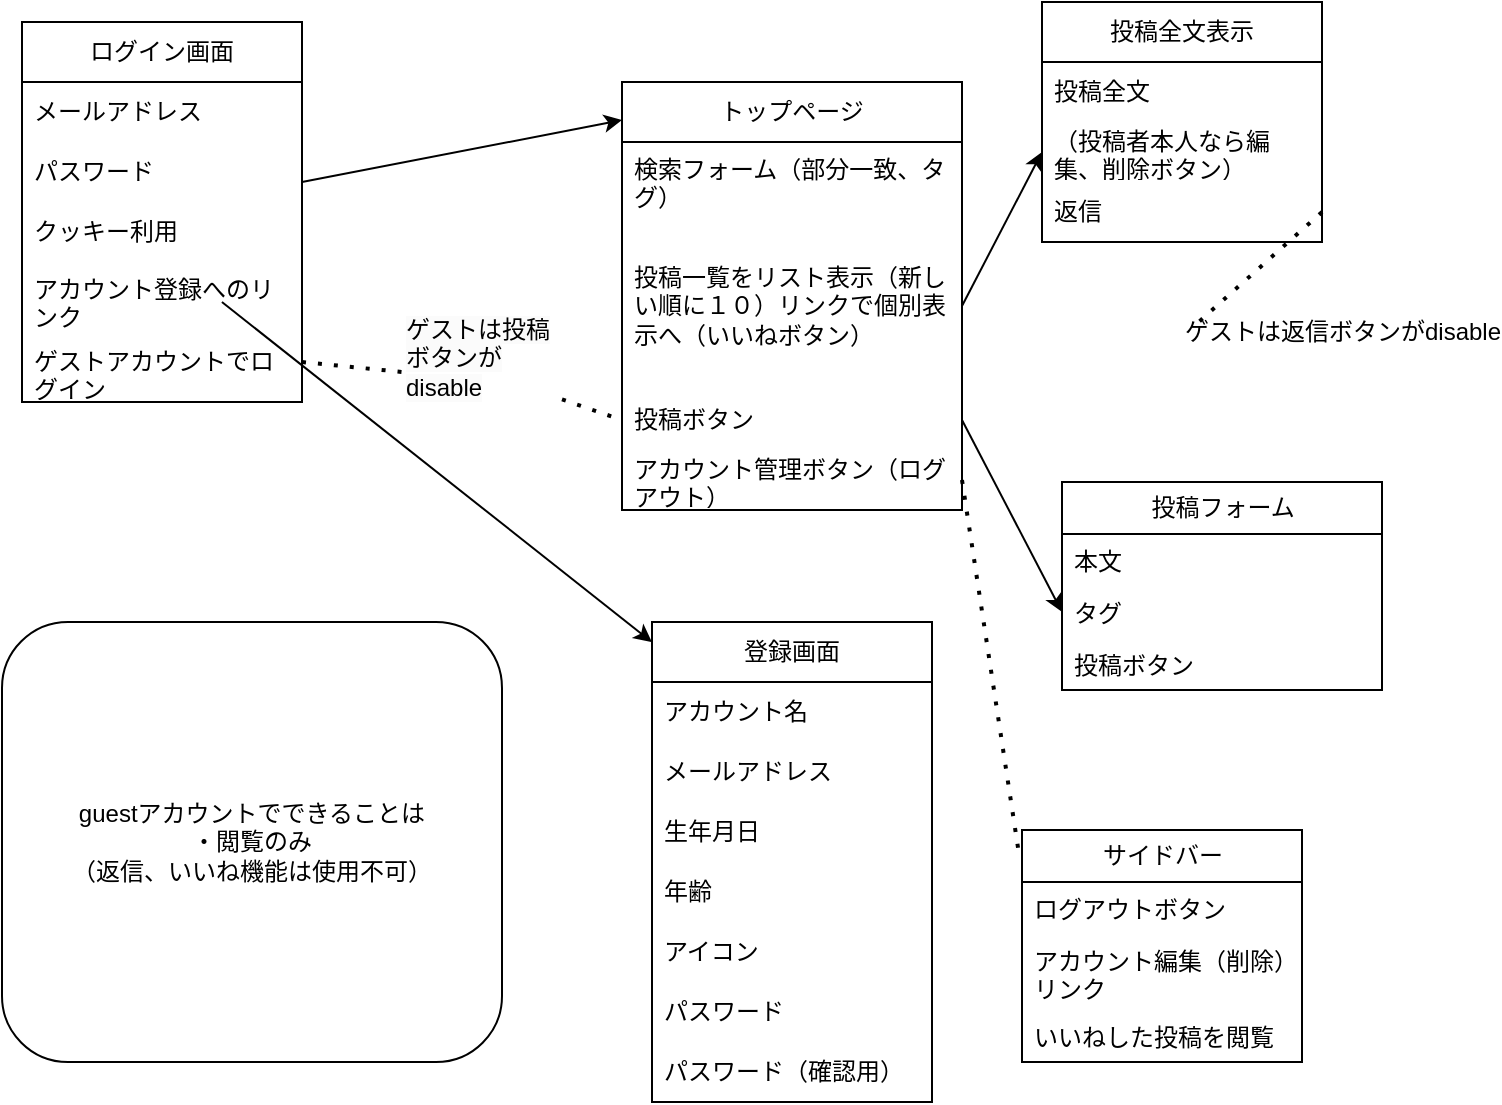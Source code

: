 <mxfile version="21.7.4" type="github">
  <diagram name="ページ1" id="uc0xYlX_7S8COR2VCs6C">
    <mxGraphModel dx="1224" dy="630" grid="1" gridSize="10" guides="1" tooltips="1" connect="1" arrows="1" fold="1" page="1" pageScale="1" pageWidth="827" pageHeight="1169" math="0" shadow="0">
      <root>
        <mxCell id="0" />
        <mxCell id="1" parent="0" />
        <mxCell id="0sGkQjk5bs8zjl_wV_Zd-2" value="ログイン画面" style="swimlane;fontStyle=0;childLayout=stackLayout;horizontal=1;startSize=30;horizontalStack=0;resizeParent=1;resizeParentMax=0;resizeLast=0;collapsible=1;marginBottom=0;whiteSpace=wrap;html=1;" parent="1" vertex="1">
          <mxGeometry x="20" y="60" width="140" height="190" as="geometry" />
        </mxCell>
        <mxCell id="0sGkQjk5bs8zjl_wV_Zd-3" value="メールアドレス" style="text;strokeColor=none;fillColor=none;align=left;verticalAlign=middle;spacingLeft=4;spacingRight=4;overflow=hidden;points=[[0,0.5],[1,0.5]];portConstraint=eastwest;rotatable=0;whiteSpace=wrap;html=1;" parent="0sGkQjk5bs8zjl_wV_Zd-2" vertex="1">
          <mxGeometry y="30" width="140" height="30" as="geometry" />
        </mxCell>
        <mxCell id="0sGkQjk5bs8zjl_wV_Zd-4" value="パスワード" style="text;strokeColor=none;fillColor=none;align=left;verticalAlign=middle;spacingLeft=4;spacingRight=4;overflow=hidden;points=[[0,0.5],[1,0.5]];portConstraint=eastwest;rotatable=0;whiteSpace=wrap;html=1;" parent="0sGkQjk5bs8zjl_wV_Zd-2" vertex="1">
          <mxGeometry y="60" width="140" height="30" as="geometry" />
        </mxCell>
        <mxCell id="0sGkQjk5bs8zjl_wV_Zd-5" value="クッキー利用" style="text;strokeColor=none;fillColor=none;align=left;verticalAlign=middle;spacingLeft=4;spacingRight=4;overflow=hidden;points=[[0,0.5],[1,0.5]];portConstraint=eastwest;rotatable=0;whiteSpace=wrap;html=1;" parent="0sGkQjk5bs8zjl_wV_Zd-2" vertex="1">
          <mxGeometry y="90" width="140" height="30" as="geometry" />
        </mxCell>
        <mxCell id="0sGkQjk5bs8zjl_wV_Zd-8" value="アカウント登録へのリンク" style="text;strokeColor=none;fillColor=none;align=left;verticalAlign=top;spacingLeft=4;spacingRight=4;overflow=hidden;rotatable=0;points=[[0,0.5],[1,0.5]];portConstraint=eastwest;whiteSpace=wrap;html=1;" parent="0sGkQjk5bs8zjl_wV_Zd-2" vertex="1">
          <mxGeometry y="120" width="140" height="40" as="geometry" />
        </mxCell>
        <mxCell id="0sGkQjk5bs8zjl_wV_Zd-71" value="ゲストアカウントでログイン" style="text;strokeColor=none;fillColor=none;align=left;verticalAlign=middle;spacingLeft=4;spacingRight=4;overflow=hidden;points=[[0,0.5],[1,0.5]];portConstraint=eastwest;rotatable=0;whiteSpace=wrap;html=1;" parent="0sGkQjk5bs8zjl_wV_Zd-2" vertex="1">
          <mxGeometry y="160" width="140" height="30" as="geometry" />
        </mxCell>
        <mxCell id="0sGkQjk5bs8zjl_wV_Zd-14" value="" style="endArrow=classic;html=1;rounded=0;exitX=0.714;exitY=0.5;exitDx=0;exitDy=0;exitPerimeter=0;entryX=0;entryY=0.042;entryDx=0;entryDy=0;entryPerimeter=0;" parent="1" source="0sGkQjk5bs8zjl_wV_Zd-8" target="0sGkQjk5bs8zjl_wV_Zd-15" edge="1">
          <mxGeometry width="50" height="50" relative="1" as="geometry">
            <mxPoint x="201" y="249" as="sourcePoint" />
            <mxPoint x="160" y="510" as="targetPoint" />
          </mxGeometry>
        </mxCell>
        <mxCell id="0sGkQjk5bs8zjl_wV_Zd-15" value="登録画面" style="swimlane;fontStyle=0;childLayout=stackLayout;horizontal=1;startSize=30;horizontalStack=0;resizeParent=1;resizeParentMax=0;resizeLast=0;collapsible=1;marginBottom=0;whiteSpace=wrap;html=1;" parent="1" vertex="1">
          <mxGeometry x="335" y="360" width="140" height="240" as="geometry" />
        </mxCell>
        <mxCell id="0sGkQjk5bs8zjl_wV_Zd-21" value="アカウント名" style="text;strokeColor=none;fillColor=none;align=left;verticalAlign=middle;spacingLeft=4;spacingRight=4;overflow=hidden;points=[[0,0.5],[1,0.5]];portConstraint=eastwest;rotatable=0;whiteSpace=wrap;html=1;" parent="0sGkQjk5bs8zjl_wV_Zd-15" vertex="1">
          <mxGeometry y="30" width="140" height="30" as="geometry" />
        </mxCell>
        <mxCell id="0sGkQjk5bs8zjl_wV_Zd-19" value="メールアドレス" style="text;strokeColor=none;fillColor=none;align=left;verticalAlign=middle;spacingLeft=4;spacingRight=4;overflow=hidden;points=[[0,0.5],[1,0.5]];portConstraint=eastwest;rotatable=0;whiteSpace=wrap;html=1;" parent="0sGkQjk5bs8zjl_wV_Zd-15" vertex="1">
          <mxGeometry y="60" width="140" height="30" as="geometry" />
        </mxCell>
        <mxCell id="0sGkQjk5bs8zjl_wV_Zd-20" value="生年月日" style="text;strokeColor=none;fillColor=none;align=left;verticalAlign=middle;spacingLeft=4;spacingRight=4;overflow=hidden;points=[[0,0.5],[1,0.5]];portConstraint=eastwest;rotatable=0;whiteSpace=wrap;html=1;" parent="0sGkQjk5bs8zjl_wV_Zd-15" vertex="1">
          <mxGeometry y="90" width="140" height="30" as="geometry" />
        </mxCell>
        <mxCell id="0sGkQjk5bs8zjl_wV_Zd-17" value="年齢" style="text;strokeColor=none;fillColor=none;align=left;verticalAlign=middle;spacingLeft=4;spacingRight=4;overflow=hidden;points=[[0,0.5],[1,0.5]];portConstraint=eastwest;rotatable=0;whiteSpace=wrap;html=1;" parent="0sGkQjk5bs8zjl_wV_Zd-15" vertex="1">
          <mxGeometry y="120" width="140" height="30" as="geometry" />
        </mxCell>
        <mxCell id="0sGkQjk5bs8zjl_wV_Zd-18" value="アイコン" style="text;strokeColor=none;fillColor=none;align=left;verticalAlign=middle;spacingLeft=4;spacingRight=4;overflow=hidden;points=[[0,0.5],[1,0.5]];portConstraint=eastwest;rotatable=0;whiteSpace=wrap;html=1;" parent="0sGkQjk5bs8zjl_wV_Zd-15" vertex="1">
          <mxGeometry y="150" width="140" height="30" as="geometry" />
        </mxCell>
        <mxCell id="0sGkQjk5bs8zjl_wV_Zd-24" value="パスワード" style="text;strokeColor=none;fillColor=none;align=left;verticalAlign=middle;spacingLeft=4;spacingRight=4;overflow=hidden;points=[[0,0.5],[1,0.5]];portConstraint=eastwest;rotatable=0;whiteSpace=wrap;html=1;" parent="0sGkQjk5bs8zjl_wV_Zd-15" vertex="1">
          <mxGeometry y="180" width="140" height="30" as="geometry" />
        </mxCell>
        <mxCell id="0sGkQjk5bs8zjl_wV_Zd-26" value="パスワード（確認用）" style="text;strokeColor=none;fillColor=none;align=left;verticalAlign=middle;spacingLeft=4;spacingRight=4;overflow=hidden;points=[[0,0.5],[1,0.5]];portConstraint=eastwest;rotatable=0;whiteSpace=wrap;html=1;" parent="0sGkQjk5bs8zjl_wV_Zd-15" vertex="1">
          <mxGeometry y="210" width="140" height="30" as="geometry" />
        </mxCell>
        <mxCell id="0sGkQjk5bs8zjl_wV_Zd-27" value="トップページ" style="swimlane;fontStyle=0;childLayout=stackLayout;horizontal=1;startSize=30;horizontalStack=0;resizeParent=1;resizeParentMax=0;resizeLast=0;collapsible=1;marginBottom=0;whiteSpace=wrap;html=1;" parent="1" vertex="1">
          <mxGeometry x="320" y="90" width="170" height="214" as="geometry" />
        </mxCell>
        <mxCell id="0sGkQjk5bs8zjl_wV_Zd-37" value="検索フォーム（部分一致、タグ）" style="text;strokeColor=none;fillColor=none;align=left;verticalAlign=top;spacingLeft=4;spacingRight=4;overflow=hidden;rotatable=0;points=[[0,0.5],[1,0.5]];portConstraint=eastwest;whiteSpace=wrap;html=1;" parent="0sGkQjk5bs8zjl_wV_Zd-27" vertex="1">
          <mxGeometry y="30" width="170" height="40" as="geometry" />
        </mxCell>
        <mxCell id="0sGkQjk5bs8zjl_wV_Zd-28" value="投稿一覧をリスト表示（新しい順に１０）リンクで個別表示へ（いいねボタン）" style="text;strokeColor=none;fillColor=none;align=left;verticalAlign=middle;spacingLeft=4;spacingRight=4;overflow=hidden;points=[[0,0.5],[1,0.5]];portConstraint=eastwest;rotatable=0;whiteSpace=wrap;html=1;" parent="0sGkQjk5bs8zjl_wV_Zd-27" vertex="1">
          <mxGeometry y="70" width="170" height="84" as="geometry" />
        </mxCell>
        <mxCell id="0sGkQjk5bs8zjl_wV_Zd-29" value="投稿ボタン" style="text;strokeColor=none;fillColor=none;align=left;verticalAlign=middle;spacingLeft=4;spacingRight=4;overflow=hidden;points=[[0,0.5],[1,0.5]];portConstraint=eastwest;rotatable=0;whiteSpace=wrap;html=1;" parent="0sGkQjk5bs8zjl_wV_Zd-27" vertex="1">
          <mxGeometry y="154" width="170" height="30" as="geometry" />
        </mxCell>
        <mxCell id="0sGkQjk5bs8zjl_wV_Zd-30" value="アカウント管理ボタン（ログアウト）" style="text;strokeColor=none;fillColor=none;align=left;verticalAlign=middle;spacingLeft=4;spacingRight=4;overflow=hidden;points=[[0,0.5],[1,0.5]];portConstraint=eastwest;rotatable=0;whiteSpace=wrap;html=1;" parent="0sGkQjk5bs8zjl_wV_Zd-27" vertex="1">
          <mxGeometry y="184" width="170" height="30" as="geometry" />
        </mxCell>
        <mxCell id="0sGkQjk5bs8zjl_wV_Zd-40" value="投稿フォーム" style="swimlane;fontStyle=0;childLayout=stackLayout;horizontal=1;startSize=26;fillColor=none;horizontalStack=0;resizeParent=1;resizeParentMax=0;resizeLast=0;collapsible=1;marginBottom=0;html=1;" parent="1" vertex="1">
          <mxGeometry x="540" y="290" width="160" height="104" as="geometry" />
        </mxCell>
        <mxCell id="0sGkQjk5bs8zjl_wV_Zd-41" value="本文" style="text;strokeColor=none;fillColor=none;align=left;verticalAlign=top;spacingLeft=4;spacingRight=4;overflow=hidden;rotatable=0;points=[[0,0.5],[1,0.5]];portConstraint=eastwest;whiteSpace=wrap;html=1;" parent="0sGkQjk5bs8zjl_wV_Zd-40" vertex="1">
          <mxGeometry y="26" width="160" height="26" as="geometry" />
        </mxCell>
        <mxCell id="0sGkQjk5bs8zjl_wV_Zd-42" value="タグ" style="text;strokeColor=none;fillColor=none;align=left;verticalAlign=top;spacingLeft=4;spacingRight=4;overflow=hidden;rotatable=0;points=[[0,0.5],[1,0.5]];portConstraint=eastwest;whiteSpace=wrap;html=1;" parent="0sGkQjk5bs8zjl_wV_Zd-40" vertex="1">
          <mxGeometry y="52" width="160" height="26" as="geometry" />
        </mxCell>
        <mxCell id="0sGkQjk5bs8zjl_wV_Zd-43" value="投稿ボタン" style="text;strokeColor=none;fillColor=none;align=left;verticalAlign=top;spacingLeft=4;spacingRight=4;overflow=hidden;rotatable=0;points=[[0,0.5],[1,0.5]];portConstraint=eastwest;whiteSpace=wrap;html=1;" parent="0sGkQjk5bs8zjl_wV_Zd-40" vertex="1">
          <mxGeometry y="78" width="160" height="26" as="geometry" />
        </mxCell>
        <mxCell id="0sGkQjk5bs8zjl_wV_Zd-47" value="サイドバー" style="swimlane;fontStyle=0;childLayout=stackLayout;horizontal=1;startSize=26;fillColor=none;horizontalStack=0;resizeParent=1;resizeParentMax=0;resizeLast=0;collapsible=1;marginBottom=0;html=1;" parent="1" vertex="1">
          <mxGeometry x="520" y="464" width="140" height="116" as="geometry" />
        </mxCell>
        <mxCell id="0sGkQjk5bs8zjl_wV_Zd-48" value="ログアウトボタン" style="text;strokeColor=none;fillColor=none;align=left;verticalAlign=top;spacingLeft=4;spacingRight=4;overflow=hidden;rotatable=0;points=[[0,0.5],[1,0.5]];portConstraint=eastwest;whiteSpace=wrap;html=1;" parent="0sGkQjk5bs8zjl_wV_Zd-47" vertex="1">
          <mxGeometry y="26" width="140" height="26" as="geometry" />
        </mxCell>
        <mxCell id="0sGkQjk5bs8zjl_wV_Zd-49" value="アカウント編集（削除）リンク" style="text;strokeColor=none;fillColor=none;align=left;verticalAlign=top;spacingLeft=4;spacingRight=4;overflow=hidden;rotatable=0;points=[[0,0.5],[1,0.5]];portConstraint=eastwest;whiteSpace=wrap;html=1;" parent="0sGkQjk5bs8zjl_wV_Zd-47" vertex="1">
          <mxGeometry y="52" width="140" height="38" as="geometry" />
        </mxCell>
        <mxCell id="0sGkQjk5bs8zjl_wV_Zd-50" value="いいねした投稿を閲覧" style="text;strokeColor=none;fillColor=none;align=left;verticalAlign=top;spacingLeft=4;spacingRight=4;overflow=hidden;rotatable=0;points=[[0,0.5],[1,0.5]];portConstraint=eastwest;whiteSpace=wrap;html=1;" parent="0sGkQjk5bs8zjl_wV_Zd-47" vertex="1">
          <mxGeometry y="90" width="140" height="26" as="geometry" />
        </mxCell>
        <mxCell id="0sGkQjk5bs8zjl_wV_Zd-51" value="" style="endArrow=classic;html=1;rounded=0;entryX=0;entryY=0.5;entryDx=0;entryDy=0;exitX=1;exitY=0.5;exitDx=0;exitDy=0;" parent="1" source="0sGkQjk5bs8zjl_wV_Zd-29" target="0sGkQjk5bs8zjl_wV_Zd-42" edge="1">
          <mxGeometry width="50" height="50" relative="1" as="geometry">
            <mxPoint x="440" y="200.5" as="sourcePoint" />
            <mxPoint x="650" y="200.5" as="targetPoint" />
          </mxGeometry>
        </mxCell>
        <mxCell id="0sGkQjk5bs8zjl_wV_Zd-63" value="投稿全文表示" style="swimlane;fontStyle=0;childLayout=stackLayout;horizontal=1;startSize=30;horizontalStack=0;resizeParent=1;resizeParentMax=0;resizeLast=0;collapsible=1;marginBottom=0;whiteSpace=wrap;html=1;" parent="1" vertex="1">
          <mxGeometry x="530" y="50" width="140" height="120" as="geometry" />
        </mxCell>
        <mxCell id="0sGkQjk5bs8zjl_wV_Zd-64" value="投稿全文" style="text;strokeColor=none;fillColor=none;align=left;verticalAlign=middle;spacingLeft=4;spacingRight=4;overflow=hidden;points=[[0,0.5],[1,0.5]];portConstraint=eastwest;rotatable=0;whiteSpace=wrap;html=1;" parent="0sGkQjk5bs8zjl_wV_Zd-63" vertex="1">
          <mxGeometry y="30" width="140" height="30" as="geometry" />
        </mxCell>
        <mxCell id="0sGkQjk5bs8zjl_wV_Zd-66" value="（投稿者本人なら編集、削除ボタン）" style="text;strokeColor=none;fillColor=none;align=left;verticalAlign=middle;spacingLeft=4;spacingRight=4;overflow=hidden;points=[[0,0.5],[1,0.5]];portConstraint=eastwest;rotatable=0;whiteSpace=wrap;html=1;" parent="0sGkQjk5bs8zjl_wV_Zd-63" vertex="1">
          <mxGeometry y="60" width="140" height="30" as="geometry" />
        </mxCell>
        <mxCell id="0sGkQjk5bs8zjl_wV_Zd-65" value="返信" style="text;strokeColor=none;fillColor=none;align=left;verticalAlign=middle;spacingLeft=4;spacingRight=4;overflow=hidden;points=[[0,0.5],[1,0.5]];portConstraint=eastwest;rotatable=0;whiteSpace=wrap;html=1;" parent="0sGkQjk5bs8zjl_wV_Zd-63" vertex="1">
          <mxGeometry y="90" width="140" height="30" as="geometry" />
        </mxCell>
        <mxCell id="0sGkQjk5bs8zjl_wV_Zd-76" value="guestアカウントでできることは&lt;br&gt;・閲覧のみ&lt;br&gt;（返信、いいね機能は使用不可）" style="rounded=1;whiteSpace=wrap;html=1;" parent="1" vertex="1">
          <mxGeometry x="10" y="360" width="250" height="220" as="geometry" />
        </mxCell>
        <mxCell id="4VCaYyy4YAP2flHmjZma-1" value="" style="endArrow=none;dashed=1;html=1;dashPattern=1 3;strokeWidth=2;rounded=0;entryX=-0.014;entryY=0.078;entryDx=0;entryDy=0;entryPerimeter=0;exitX=1;exitY=0.5;exitDx=0;exitDy=0;" edge="1" parent="1" source="0sGkQjk5bs8zjl_wV_Zd-30" target="0sGkQjk5bs8zjl_wV_Zd-47">
          <mxGeometry width="50" height="50" relative="1" as="geometry">
            <mxPoint x="390" y="590" as="sourcePoint" />
            <mxPoint x="440" y="540" as="targetPoint" />
          </mxGeometry>
        </mxCell>
        <mxCell id="4VCaYyy4YAP2flHmjZma-3" value="" style="endArrow=none;dashed=1;html=1;dashPattern=1 3;strokeWidth=2;rounded=0;entryX=0;entryY=0.5;entryDx=0;entryDy=0;" edge="1" parent="1" source="4VCaYyy4YAP2flHmjZma-10" target="0sGkQjk5bs8zjl_wV_Zd-29">
          <mxGeometry width="50" height="50" relative="1" as="geometry">
            <mxPoint x="160" y="230" as="sourcePoint" />
            <mxPoint x="220" y="230" as="targetPoint" />
          </mxGeometry>
        </mxCell>
        <mxCell id="4VCaYyy4YAP2flHmjZma-11" value="" style="endArrow=none;dashed=1;html=1;dashPattern=1 3;strokeWidth=2;rounded=0;entryX=0;entryY=0.5;entryDx=0;entryDy=0;" edge="1" parent="1" target="4VCaYyy4YAP2flHmjZma-10">
          <mxGeometry width="50" height="50" relative="1" as="geometry">
            <mxPoint x="160" y="230" as="sourcePoint" />
            <mxPoint x="260" y="229" as="targetPoint" />
          </mxGeometry>
        </mxCell>
        <mxCell id="4VCaYyy4YAP2flHmjZma-10" value="&lt;span style=&quot;color: rgb(0, 0, 0); font-family: Helvetica; font-size: 12px; font-style: normal; font-variant-ligatures: normal; font-variant-caps: normal; font-weight: 400; letter-spacing: normal; orphans: 2; text-align: center; text-indent: 0px; text-transform: none; widows: 2; word-spacing: 0px; -webkit-text-stroke-width: 0px; background-color: rgb(251, 251, 251); text-decoration-thickness: initial; text-decoration-style: initial; text-decoration-color: initial; float: none; display: inline !important;&quot;&gt;ゲストは投稿ボタンがdisable&lt;/span&gt;" style="text;whiteSpace=wrap;html=1;" vertex="1" parent="1">
          <mxGeometry x="210" y="200" width="80" height="70" as="geometry" />
        </mxCell>
        <mxCell id="4VCaYyy4YAP2flHmjZma-14" value="" style="endArrow=classic;html=1;rounded=0;entryX=0;entryY=0.5;entryDx=0;entryDy=0;exitX=1;exitY=0.5;exitDx=0;exitDy=0;" edge="1" parent="1" source="0sGkQjk5bs8zjl_wV_Zd-28" target="0sGkQjk5bs8zjl_wV_Zd-66">
          <mxGeometry width="50" height="50" relative="1" as="geometry">
            <mxPoint x="490" y="202" as="sourcePoint" />
            <mxPoint x="583" y="118" as="targetPoint" />
          </mxGeometry>
        </mxCell>
        <mxCell id="4VCaYyy4YAP2flHmjZma-13" value="ゲストは返信ボタンがdisable" style="text;html=1;align=center;verticalAlign=middle;resizable=0;points=[];autosize=1;strokeColor=none;fillColor=none;" vertex="1" parent="1">
          <mxGeometry x="610" y="200" width="140" height="30" as="geometry" />
        </mxCell>
        <mxCell id="4VCaYyy4YAP2flHmjZma-15" value="" style="endArrow=none;dashed=1;html=1;dashPattern=1 3;strokeWidth=2;rounded=0;exitX=1;exitY=0.5;exitDx=0;exitDy=0;entryX=-0.036;entryY=0.433;entryDx=0;entryDy=0;entryPerimeter=0;" edge="1" parent="1" source="0sGkQjk5bs8zjl_wV_Zd-65" target="4VCaYyy4YAP2flHmjZma-13">
          <mxGeometry width="50" height="50" relative="1" as="geometry">
            <mxPoint x="580" y="270" as="sourcePoint" />
            <mxPoint x="630" y="220" as="targetPoint" />
          </mxGeometry>
        </mxCell>
        <mxCell id="4VCaYyy4YAP2flHmjZma-16" value="" style="endArrow=classic;html=1;rounded=0;entryX=0;entryY=0.089;entryDx=0;entryDy=0;entryPerimeter=0;" edge="1" parent="1" target="0sGkQjk5bs8zjl_wV_Zd-27">
          <mxGeometry width="50" height="50" relative="1" as="geometry">
            <mxPoint x="160" y="140" as="sourcePoint" />
            <mxPoint x="210" y="90" as="targetPoint" />
          </mxGeometry>
        </mxCell>
      </root>
    </mxGraphModel>
  </diagram>
</mxfile>
